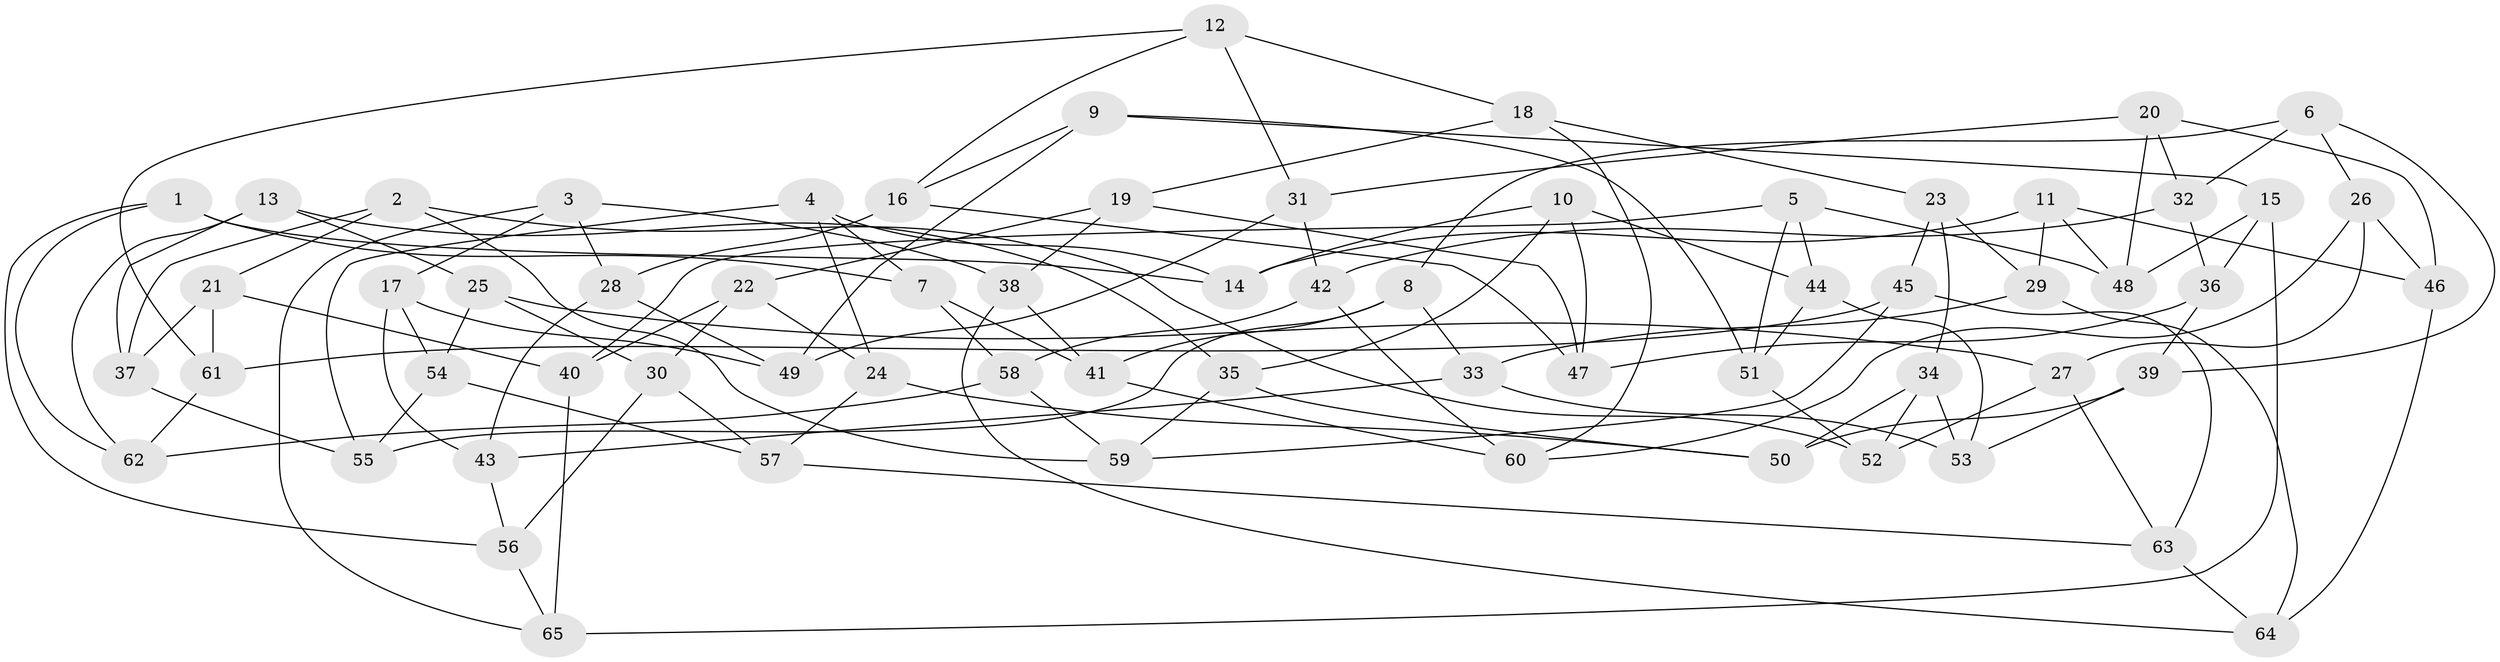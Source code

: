 // coarse degree distribution, {10: 0.0975609756097561, 8: 0.024390243902439025, 3: 0.12195121951219512, 7: 0.024390243902439025, 4: 0.7073170731707317, 2: 0.024390243902439025}
// Generated by graph-tools (version 1.1) at 2025/53/03/04/25 22:53:37]
// undirected, 65 vertices, 130 edges
graph export_dot {
  node [color=gray90,style=filled];
  1;
  2;
  3;
  4;
  5;
  6;
  7;
  8;
  9;
  10;
  11;
  12;
  13;
  14;
  15;
  16;
  17;
  18;
  19;
  20;
  21;
  22;
  23;
  24;
  25;
  26;
  27;
  28;
  29;
  30;
  31;
  32;
  33;
  34;
  35;
  36;
  37;
  38;
  39;
  40;
  41;
  42;
  43;
  44;
  45;
  46;
  47;
  48;
  49;
  50;
  51;
  52;
  53;
  54;
  55;
  56;
  57;
  58;
  59;
  60;
  61;
  62;
  63;
  64;
  65;
  1 -- 56;
  1 -- 7;
  1 -- 62;
  1 -- 14;
  2 -- 37;
  2 -- 52;
  2 -- 59;
  2 -- 21;
  3 -- 28;
  3 -- 17;
  3 -- 65;
  3 -- 38;
  4 -- 14;
  4 -- 55;
  4 -- 24;
  4 -- 7;
  5 -- 48;
  5 -- 51;
  5 -- 44;
  5 -- 40;
  6 -- 32;
  6 -- 26;
  6 -- 39;
  6 -- 8;
  7 -- 41;
  7 -- 58;
  8 -- 33;
  8 -- 55;
  8 -- 41;
  9 -- 16;
  9 -- 49;
  9 -- 15;
  9 -- 51;
  10 -- 14;
  10 -- 35;
  10 -- 47;
  10 -- 44;
  11 -- 29;
  11 -- 14;
  11 -- 48;
  11 -- 46;
  12 -- 61;
  12 -- 16;
  12 -- 18;
  12 -- 31;
  13 -- 37;
  13 -- 25;
  13 -- 35;
  13 -- 62;
  15 -- 48;
  15 -- 65;
  15 -- 36;
  16 -- 28;
  16 -- 47;
  17 -- 43;
  17 -- 49;
  17 -- 54;
  18 -- 60;
  18 -- 23;
  18 -- 19;
  19 -- 47;
  19 -- 38;
  19 -- 22;
  20 -- 32;
  20 -- 46;
  20 -- 48;
  20 -- 31;
  21 -- 61;
  21 -- 37;
  21 -- 40;
  22 -- 40;
  22 -- 24;
  22 -- 30;
  23 -- 29;
  23 -- 34;
  23 -- 45;
  24 -- 57;
  24 -- 50;
  25 -- 27;
  25 -- 30;
  25 -- 54;
  26 -- 46;
  26 -- 60;
  26 -- 27;
  27 -- 52;
  27 -- 63;
  28 -- 43;
  28 -- 49;
  29 -- 33;
  29 -- 64;
  30 -- 57;
  30 -- 56;
  31 -- 49;
  31 -- 42;
  32 -- 42;
  32 -- 36;
  33 -- 53;
  33 -- 43;
  34 -- 50;
  34 -- 53;
  34 -- 52;
  35 -- 59;
  35 -- 50;
  36 -- 39;
  36 -- 47;
  37 -- 55;
  38 -- 41;
  38 -- 64;
  39 -- 50;
  39 -- 53;
  40 -- 65;
  41 -- 60;
  42 -- 60;
  42 -- 58;
  43 -- 56;
  44 -- 53;
  44 -- 51;
  45 -- 59;
  45 -- 63;
  45 -- 61;
  46 -- 64;
  51 -- 52;
  54 -- 55;
  54 -- 57;
  56 -- 65;
  57 -- 63;
  58 -- 62;
  58 -- 59;
  61 -- 62;
  63 -- 64;
}
